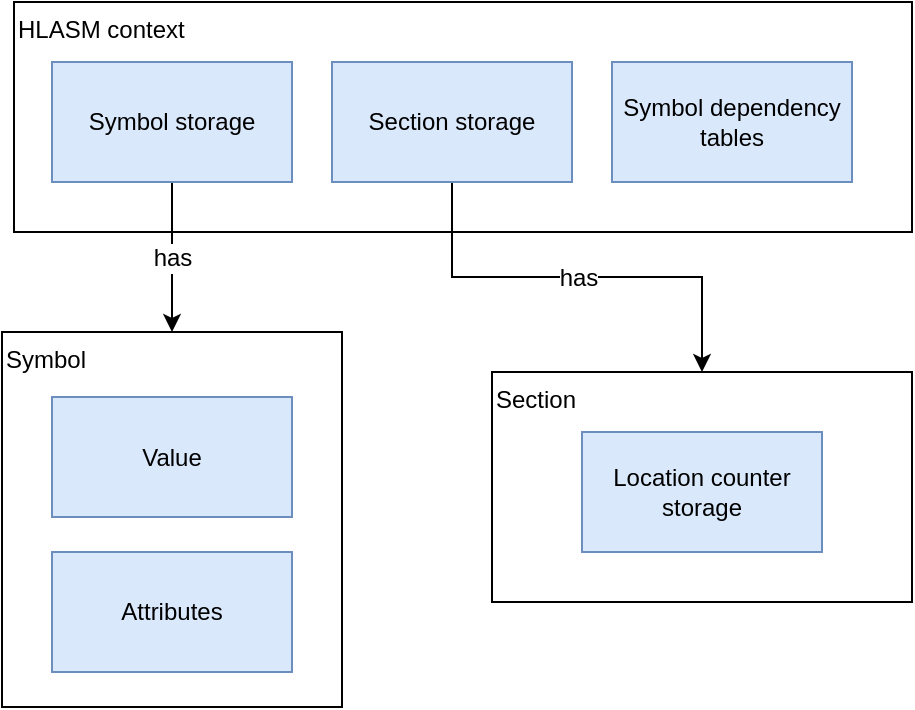 <mxfile version="12.8.8" type="device"><diagram id="ERvEikIAbuAEUn9lf5Qu" name="Page-1"><mxGraphModel dx="2027" dy="1113" grid="1" gridSize="10" guides="1" tooltips="1" connect="1" arrows="1" fold="1" page="1" pageScale="1" pageWidth="583" pageHeight="413" math="0" shadow="0"><root><mxCell id="0"/><mxCell id="1" parent="0"/><mxCell id="qpm0pfhg7EkavrOcA47S-10" value="Section" style="rounded=0;whiteSpace=wrap;html=1;flipV=0;flipH=1;direction=east;verticalAlign=top;align=left;" parent="1" vertex="1"><mxGeometry x="270" y="240" width="210" height="115" as="geometry"/></mxCell><mxCell id="QlQmvvS0TMtKOBI_XdEg-2" value="HLASM context" style="rounded=0;whiteSpace=wrap;html=1;flipV=0;flipH=1;direction=east;verticalAlign=top;align=left;" parent="1" vertex="1"><mxGeometry x="31" y="55" width="449" height="115" as="geometry"/></mxCell><mxCell id="qpm0pfhg7EkavrOcA47S-15" value="has" style="edgeStyle=orthogonalEdgeStyle;rounded=0;orthogonalLoop=1;jettySize=auto;html=1;fontSize=12;" parent="1" source="QlQmvvS0TMtKOBI_XdEg-3" target="qpm0pfhg7EkavrOcA47S-12" edge="1"><mxGeometry relative="1" as="geometry"/></mxCell><mxCell id="QlQmvvS0TMtKOBI_XdEg-3" value="Symbol storage" style="rounded=0;whiteSpace=wrap;html=1;flipV=0;flipH=1;direction=east;verticalAlign=middle;fillColor=#dae8fc;strokeColor=#6c8ebf;" parent="1" vertex="1"><mxGeometry x="50" y="85" width="120" height="60" as="geometry"/></mxCell><mxCell id="qpm0pfhg7EkavrOcA47S-11" value="has" style="edgeStyle=orthogonalEdgeStyle;rounded=0;orthogonalLoop=1;jettySize=auto;html=1;entryX=0.5;entryY=0;entryDx=0;entryDy=0;fontSize=12;" parent="1" source="QlQmvvS0TMtKOBI_XdEg-4" target="qpm0pfhg7EkavrOcA47S-10" edge="1"><mxGeometry relative="1" as="geometry"/></mxCell><mxCell id="QlQmvvS0TMtKOBI_XdEg-4" value="Section storage" style="rounded=0;whiteSpace=wrap;html=1;flipV=0;flipH=1;direction=east;verticalAlign=middle;fillColor=#dae8fc;strokeColor=#6c8ebf;" parent="1" vertex="1"><mxGeometry x="190" y="85" width="120" height="60" as="geometry"/></mxCell><mxCell id="qpm0pfhg7EkavrOcA47S-1" value="Symbol dependency tables" style="rounded=0;whiteSpace=wrap;html=1;flipV=0;flipH=1;direction=east;verticalAlign=middle;fillColor=#dae8fc;strokeColor=#6c8ebf;" parent="1" vertex="1"><mxGeometry x="330" y="85" width="120" height="60" as="geometry"/></mxCell><mxCell id="qpm0pfhg7EkavrOcA47S-9" value="Location counter storage" style="rounded=0;whiteSpace=wrap;html=1;flipV=0;flipH=1;direction=east;verticalAlign=middle;fillColor=#dae8fc;strokeColor=#6c8ebf;" parent="1" vertex="1"><mxGeometry x="315" y="270" width="120" height="60" as="geometry"/></mxCell><mxCell id="qpm0pfhg7EkavrOcA47S-12" value="Symbol" style="rounded=0;whiteSpace=wrap;html=1;flipV=0;flipH=1;direction=east;verticalAlign=top;align=left;" parent="1" vertex="1"><mxGeometry x="25" y="220" width="170" height="187.5" as="geometry"/></mxCell><mxCell id="qpm0pfhg7EkavrOcA47S-13" value="Value" style="rounded=0;whiteSpace=wrap;html=1;flipV=0;flipH=1;direction=east;verticalAlign=middle;fillColor=#dae8fc;strokeColor=#6c8ebf;" parent="1" vertex="1"><mxGeometry x="50" y="252.5" width="120" height="60" as="geometry"/></mxCell><mxCell id="qpm0pfhg7EkavrOcA47S-14" value="Attributes" style="rounded=0;whiteSpace=wrap;html=1;flipV=0;flipH=1;direction=east;verticalAlign=middle;fillColor=#dae8fc;strokeColor=#6c8ebf;" parent="1" vertex="1"><mxGeometry x="50" y="330" width="120" height="60" as="geometry"/></mxCell></root></mxGraphModel></diagram></mxfile>